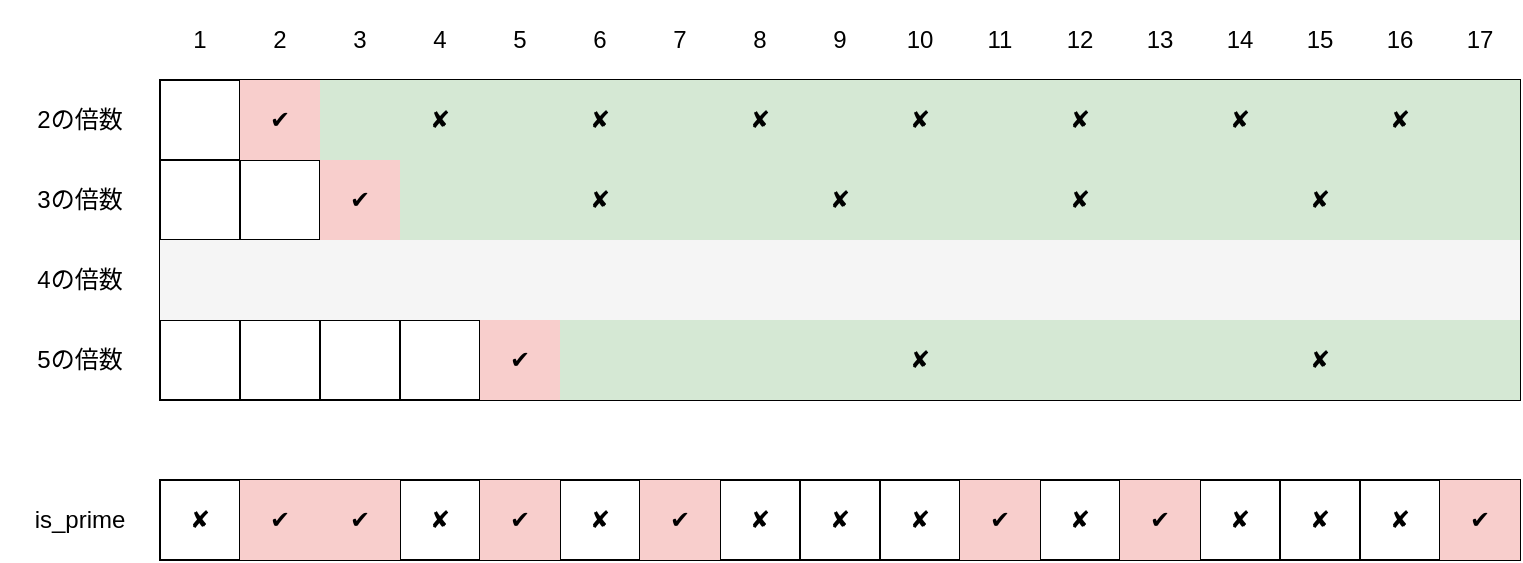 <mxfile version="14.2.9" type="embed">
    <diagram id="l3cg9uylaJTImFwDpk-j" name="ページ1">
        <mxGraphModel dx="997" dy="492" grid="1" gridSize="10" guides="1" tooltips="1" connect="1" arrows="1" fold="1" page="1" pageScale="1" pageWidth="827" pageHeight="1169" math="0" shadow="0">
            <root>
                <mxCell id="0"/>
                <mxCell id="1" parent="0"/>
                <mxCell id="183" value="" style="group" parent="1" vertex="1" connectable="0">
                    <mxGeometry x="120" y="40" width="680" height="40" as="geometry"/>
                </mxCell>
                <mxCell id="181" value="17" style="rounded=0;whiteSpace=wrap;html=1;fillColor=none;strokeColor=none;" parent="183" vertex="1">
                    <mxGeometry x="640" width="40" height="40" as="geometry"/>
                </mxCell>
                <mxCell id="54" value="1" style="rounded=0;whiteSpace=wrap;html=1;fillColor=none;strokeColor=none;" parent="183" vertex="1">
                    <mxGeometry width="40" height="40" as="geometry"/>
                </mxCell>
                <mxCell id="55" value="2" style="rounded=0;whiteSpace=wrap;html=1;fillColor=none;strokeColor=none;" parent="183" vertex="1">
                    <mxGeometry x="40" width="40" height="40" as="geometry"/>
                </mxCell>
                <mxCell id="56" value="3" style="rounded=0;whiteSpace=wrap;html=1;fillColor=none;strokeColor=none;" parent="183" vertex="1">
                    <mxGeometry x="80" width="40" height="40" as="geometry"/>
                </mxCell>
                <mxCell id="57" value="4" style="rounded=0;whiteSpace=wrap;html=1;fillColor=none;strokeColor=none;" parent="183" vertex="1">
                    <mxGeometry x="120" width="40" height="40" as="geometry"/>
                </mxCell>
                <mxCell id="58" value="5" style="rounded=0;whiteSpace=wrap;html=1;fillColor=none;strokeColor=none;" parent="183" vertex="1">
                    <mxGeometry x="160" width="40" height="40" as="geometry"/>
                </mxCell>
                <mxCell id="59" value="6" style="rounded=0;whiteSpace=wrap;html=1;fillColor=none;strokeColor=none;" parent="183" vertex="1">
                    <mxGeometry x="200" width="40" height="40" as="geometry"/>
                </mxCell>
                <mxCell id="60" value="7" style="rounded=0;whiteSpace=wrap;html=1;fillColor=none;strokeColor=none;" parent="183" vertex="1">
                    <mxGeometry x="240" width="40" height="40" as="geometry"/>
                </mxCell>
                <mxCell id="61" value="8" style="rounded=0;whiteSpace=wrap;html=1;fillColor=none;strokeColor=none;" parent="183" vertex="1">
                    <mxGeometry x="280" width="40" height="40" as="geometry"/>
                </mxCell>
                <mxCell id="62" value="9" style="rounded=0;whiteSpace=wrap;html=1;fillColor=none;strokeColor=none;" parent="183" vertex="1">
                    <mxGeometry x="320" width="40" height="40" as="geometry"/>
                </mxCell>
                <mxCell id="63" value="10" style="rounded=0;whiteSpace=wrap;html=1;fillColor=none;strokeColor=none;" parent="183" vertex="1">
                    <mxGeometry x="360" width="40" height="40" as="geometry"/>
                </mxCell>
                <mxCell id="64" value="11" style="rounded=0;whiteSpace=wrap;html=1;fillColor=none;strokeColor=none;" parent="183" vertex="1">
                    <mxGeometry x="400" width="40" height="40" as="geometry"/>
                </mxCell>
                <mxCell id="65" value="12" style="rounded=0;whiteSpace=wrap;html=1;fillColor=none;strokeColor=none;" parent="183" vertex="1">
                    <mxGeometry x="440" width="40" height="40" as="geometry"/>
                </mxCell>
                <mxCell id="66" value="13" style="rounded=0;whiteSpace=wrap;html=1;fillColor=none;strokeColor=none;" parent="183" vertex="1">
                    <mxGeometry x="480" width="40" height="40" as="geometry"/>
                </mxCell>
                <mxCell id="67" value="14" style="rounded=0;whiteSpace=wrap;html=1;fillColor=none;strokeColor=none;" parent="183" vertex="1">
                    <mxGeometry x="520" width="40" height="40" as="geometry"/>
                </mxCell>
                <mxCell id="68" value="15" style="rounded=0;whiteSpace=wrap;html=1;fillColor=none;strokeColor=none;" parent="183" vertex="1">
                    <mxGeometry x="560" width="40" height="40" as="geometry"/>
                </mxCell>
                <mxCell id="69" value="16" style="rounded=0;whiteSpace=wrap;html=1;fillColor=none;strokeColor=none;" parent="183" vertex="1">
                    <mxGeometry x="600" width="40" height="40" as="geometry"/>
                </mxCell>
                <mxCell id="185" value="2の倍数" style="rounded=0;whiteSpace=wrap;html=1;fillColor=none;strokeColor=none;" parent="1" vertex="1">
                    <mxGeometry x="40" y="80" width="80" height="40" as="geometry"/>
                </mxCell>
                <mxCell id="204" value="3の倍数" style="rounded=0;whiteSpace=wrap;html=1;fillColor=none;strokeColor=none;" parent="1" vertex="1">
                    <mxGeometry x="40" y="120" width="80" height="40" as="geometry"/>
                </mxCell>
                <mxCell id="223" value="4の倍数" style="rounded=0;whiteSpace=wrap;html=1;fillColor=none;strokeColor=none;" parent="1" vertex="1">
                    <mxGeometry x="40" y="160" width="80" height="40" as="geometry"/>
                </mxCell>
                <mxCell id="242" value="5の倍数" style="rounded=0;whiteSpace=wrap;html=1;fillColor=none;strokeColor=none;" parent="1" vertex="1">
                    <mxGeometry x="40" y="200" width="80" height="40" as="geometry"/>
                </mxCell>
                <mxCell id="274" value="" style="shape=table;html=1;whiteSpace=wrap;startSize=0;container=1;collapsible=0;childLayout=tableLayout;strokeWidth=1;fontSize=24;" parent="1" vertex="1">
                    <mxGeometry x="120" y="80" width="680" height="160" as="geometry"/>
                </mxCell>
                <mxCell id="279" value="" style="shape=partialRectangle;html=1;whiteSpace=wrap;collapsible=0;dropTarget=0;pointerEvents=0;fillColor=none;top=0;left=0;bottom=0;right=0;points=[[0,0.5],[1,0.5]];portConstraint=eastwest;" parent="274" vertex="1">
                    <mxGeometry width="680" height="40" as="geometry"/>
                </mxCell>
                <mxCell id="280" value="" style="shape=partialRectangle;html=1;whiteSpace=wrap;connectable=0;fillColor=none;top=0;left=0;bottom=0;right=0;overflow=hidden;" parent="279" vertex="1">
                    <mxGeometry width="40" height="40" as="geometry"/>
                </mxCell>
                <mxCell id="281" value="&lt;span&gt;✔&lt;/span&gt;" style="shape=partialRectangle;html=1;whiteSpace=wrap;connectable=0;fillColor=#f8cecc;top=0;left=0;bottom=0;right=0;overflow=hidden;strokeColor=#b85450;" parent="279" vertex="1">
                    <mxGeometry x="40" width="40" height="40" as="geometry"/>
                </mxCell>
                <mxCell id="282" value="" style="shape=partialRectangle;html=1;whiteSpace=wrap;connectable=0;fillColor=#d5e8d4;top=0;left=0;bottom=0;right=0;overflow=hidden;strokeColor=#82b366;" parent="279" vertex="1">
                    <mxGeometry x="80" width="40" height="40" as="geometry"/>
                </mxCell>
                <mxCell id="289" value="✘" style="shape=partialRectangle;html=1;whiteSpace=wrap;connectable=0;fillColor=#d5e8d4;top=0;left=0;bottom=0;right=0;overflow=hidden;strokeColor=#82b366;" parent="279" vertex="1">
                    <mxGeometry x="120" width="40" height="40" as="geometry"/>
                </mxCell>
                <mxCell id="292" style="shape=partialRectangle;html=1;whiteSpace=wrap;connectable=0;fillColor=#d5e8d4;top=0;left=0;bottom=0;right=0;overflow=hidden;strokeColor=#82b366;" parent="279" vertex="1">
                    <mxGeometry x="160" width="40" height="40" as="geometry"/>
                </mxCell>
                <mxCell id="295" value="✘" style="shape=partialRectangle;html=1;whiteSpace=wrap;connectable=0;fillColor=#d5e8d4;top=0;left=0;bottom=0;right=0;overflow=hidden;strokeColor=#82b366;" parent="279" vertex="1">
                    <mxGeometry x="200" width="40" height="40" as="geometry"/>
                </mxCell>
                <mxCell id="298" style="shape=partialRectangle;html=1;whiteSpace=wrap;connectable=0;fillColor=#d5e8d4;top=0;left=0;bottom=0;right=0;overflow=hidden;strokeColor=#82b366;" parent="279" vertex="1">
                    <mxGeometry x="240" width="40" height="40" as="geometry"/>
                </mxCell>
                <mxCell id="301" value="✘" style="shape=partialRectangle;html=1;whiteSpace=wrap;connectable=0;fillColor=#d5e8d4;top=0;left=0;bottom=0;right=0;overflow=hidden;strokeColor=#82b366;" parent="279" vertex="1">
                    <mxGeometry x="280" width="40" height="40" as="geometry"/>
                </mxCell>
                <mxCell id="304" style="shape=partialRectangle;html=1;whiteSpace=wrap;connectable=0;fillColor=#d5e8d4;top=0;left=0;bottom=0;right=0;overflow=hidden;strokeColor=#82b366;" parent="279" vertex="1">
                    <mxGeometry x="320" width="40" height="40" as="geometry"/>
                </mxCell>
                <mxCell id="307" value="✘" style="shape=partialRectangle;html=1;whiteSpace=wrap;connectable=0;fillColor=#d5e8d4;top=0;left=0;bottom=0;right=0;overflow=hidden;strokeColor=#82b366;" parent="279" vertex="1">
                    <mxGeometry x="360" width="40" height="40" as="geometry"/>
                </mxCell>
                <mxCell id="310" style="shape=partialRectangle;html=1;whiteSpace=wrap;connectable=0;fillColor=#d5e8d4;top=0;left=0;bottom=0;right=0;overflow=hidden;strokeColor=#82b366;" parent="279" vertex="1">
                    <mxGeometry x="400" width="40" height="40" as="geometry"/>
                </mxCell>
                <mxCell id="313" value="✘" style="shape=partialRectangle;html=1;whiteSpace=wrap;connectable=0;fillColor=#d5e8d4;top=0;left=0;bottom=0;right=0;overflow=hidden;strokeColor=#82b366;" parent="279" vertex="1">
                    <mxGeometry x="440" width="40" height="40" as="geometry"/>
                </mxCell>
                <mxCell id="316" style="shape=partialRectangle;html=1;whiteSpace=wrap;connectable=0;fillColor=#d5e8d4;top=0;left=0;bottom=0;right=0;overflow=hidden;strokeColor=#82b366;" parent="279" vertex="1">
                    <mxGeometry x="480" width="40" height="40" as="geometry"/>
                </mxCell>
                <mxCell id="319" value="✘" style="shape=partialRectangle;html=1;whiteSpace=wrap;connectable=0;fillColor=#d5e8d4;top=0;left=0;bottom=0;right=0;overflow=hidden;strokeColor=#82b366;" parent="279" vertex="1">
                    <mxGeometry x="520" width="40" height="40" as="geometry"/>
                </mxCell>
                <mxCell id="322" style="shape=partialRectangle;html=1;whiteSpace=wrap;connectable=0;fillColor=#d5e8d4;top=0;left=0;bottom=0;right=0;overflow=hidden;strokeColor=#82b366;" parent="279" vertex="1">
                    <mxGeometry x="560" width="40" height="40" as="geometry"/>
                </mxCell>
                <mxCell id="325" value="✘" style="shape=partialRectangle;html=1;whiteSpace=wrap;connectable=0;fillColor=#d5e8d4;top=0;left=0;bottom=0;right=0;overflow=hidden;strokeColor=#82b366;" parent="279" vertex="1">
                    <mxGeometry x="600" width="40" height="40" as="geometry"/>
                </mxCell>
                <mxCell id="328" style="shape=partialRectangle;html=1;whiteSpace=wrap;connectable=0;fillColor=#d5e8d4;top=0;left=0;bottom=0;right=0;overflow=hidden;strokeColor=#82b366;" parent="279" vertex="1">
                    <mxGeometry x="640" width="40" height="40" as="geometry"/>
                </mxCell>
                <mxCell id="283" value="" style="shape=partialRectangle;html=1;whiteSpace=wrap;collapsible=0;dropTarget=0;pointerEvents=0;fillColor=none;top=0;left=0;bottom=0;right=0;points=[[0,0.5],[1,0.5]];portConstraint=eastwest;" parent="274" vertex="1">
                    <mxGeometry y="40" width="680" height="40" as="geometry"/>
                </mxCell>
                <mxCell id="284" value="" style="shape=partialRectangle;html=1;whiteSpace=wrap;connectable=0;fillColor=none;top=0;left=0;bottom=0;right=0;overflow=hidden;" parent="283" vertex="1">
                    <mxGeometry width="40" height="40" as="geometry"/>
                </mxCell>
                <mxCell id="285" value="" style="shape=partialRectangle;html=1;whiteSpace=wrap;connectable=0;fillColor=none;top=0;left=0;bottom=0;right=0;overflow=hidden;" parent="283" vertex="1">
                    <mxGeometry x="40" width="40" height="40" as="geometry"/>
                </mxCell>
                <mxCell id="286" value="&lt;span&gt;✔&lt;/span&gt;" style="shape=partialRectangle;html=1;whiteSpace=wrap;connectable=0;fillColor=#f8cecc;top=0;left=0;bottom=0;right=0;overflow=hidden;strokeColor=#b85450;" parent="283" vertex="1">
                    <mxGeometry x="80" width="40" height="40" as="geometry"/>
                </mxCell>
                <mxCell id="290" style="shape=partialRectangle;html=1;whiteSpace=wrap;connectable=0;fillColor=#d5e8d4;top=0;left=0;bottom=0;right=0;overflow=hidden;strokeColor=#82b366;" parent="283" vertex="1">
                    <mxGeometry x="120" width="40" height="40" as="geometry"/>
                </mxCell>
                <mxCell id="293" style="shape=partialRectangle;html=1;whiteSpace=wrap;connectable=0;fillColor=#d5e8d4;top=0;left=0;bottom=0;right=0;overflow=hidden;strokeColor=#82b366;" parent="283" vertex="1">
                    <mxGeometry x="160" width="40" height="40" as="geometry"/>
                </mxCell>
                <mxCell id="296" value="✘" style="shape=partialRectangle;html=1;whiteSpace=wrap;connectable=0;fillColor=#d5e8d4;top=0;left=0;bottom=0;right=0;overflow=hidden;strokeColor=#82b366;" parent="283" vertex="1">
                    <mxGeometry x="200" width="40" height="40" as="geometry"/>
                </mxCell>
                <mxCell id="299" style="shape=partialRectangle;html=1;whiteSpace=wrap;connectable=0;fillColor=#d5e8d4;top=0;left=0;bottom=0;right=0;overflow=hidden;strokeColor=#82b366;" parent="283" vertex="1">
                    <mxGeometry x="240" width="40" height="40" as="geometry"/>
                </mxCell>
                <mxCell id="302" style="shape=partialRectangle;html=1;whiteSpace=wrap;connectable=0;fillColor=#d5e8d4;top=0;left=0;bottom=0;right=0;overflow=hidden;strokeColor=#82b366;" parent="283" vertex="1">
                    <mxGeometry x="280" width="40" height="40" as="geometry"/>
                </mxCell>
                <mxCell id="305" value="✘" style="shape=partialRectangle;html=1;whiteSpace=wrap;connectable=0;fillColor=#d5e8d4;top=0;left=0;bottom=0;right=0;overflow=hidden;strokeColor=#82b366;" parent="283" vertex="1">
                    <mxGeometry x="320" width="40" height="40" as="geometry"/>
                </mxCell>
                <mxCell id="308" style="shape=partialRectangle;html=1;whiteSpace=wrap;connectable=0;fillColor=#d5e8d4;top=0;left=0;bottom=0;right=0;overflow=hidden;strokeColor=#82b366;" parent="283" vertex="1">
                    <mxGeometry x="360" width="40" height="40" as="geometry"/>
                </mxCell>
                <mxCell id="311" style="shape=partialRectangle;html=1;whiteSpace=wrap;connectable=0;fillColor=#d5e8d4;top=0;left=0;bottom=0;right=0;overflow=hidden;strokeColor=#82b366;" parent="283" vertex="1">
                    <mxGeometry x="400" width="40" height="40" as="geometry"/>
                </mxCell>
                <mxCell id="314" value="✘" style="shape=partialRectangle;html=1;whiteSpace=wrap;connectable=0;fillColor=#d5e8d4;top=0;left=0;bottom=0;right=0;overflow=hidden;strokeColor=#82b366;" parent="283" vertex="1">
                    <mxGeometry x="440" width="40" height="40" as="geometry"/>
                </mxCell>
                <mxCell id="317" style="shape=partialRectangle;html=1;whiteSpace=wrap;connectable=0;fillColor=#d5e8d4;top=0;left=0;bottom=0;right=0;overflow=hidden;strokeColor=#82b366;" parent="283" vertex="1">
                    <mxGeometry x="480" width="40" height="40" as="geometry"/>
                </mxCell>
                <mxCell id="320" style="shape=partialRectangle;html=1;whiteSpace=wrap;connectable=0;fillColor=#d5e8d4;top=0;left=0;bottom=0;right=0;overflow=hidden;strokeColor=#82b366;" parent="283" vertex="1">
                    <mxGeometry x="520" width="40" height="40" as="geometry"/>
                </mxCell>
                <mxCell id="323" value="✘" style="shape=partialRectangle;html=1;whiteSpace=wrap;connectable=0;fillColor=#d5e8d4;top=0;left=0;bottom=0;right=0;overflow=hidden;strokeColor=#82b366;" parent="283" vertex="1">
                    <mxGeometry x="560" width="40" height="40" as="geometry"/>
                </mxCell>
                <mxCell id="326" style="shape=partialRectangle;html=1;whiteSpace=wrap;connectable=0;fillColor=#d5e8d4;top=0;left=0;bottom=0;right=0;overflow=hidden;strokeColor=#82b366;" parent="283" vertex="1">
                    <mxGeometry x="600" width="40" height="40" as="geometry"/>
                </mxCell>
                <mxCell id="329" style="shape=partialRectangle;html=1;whiteSpace=wrap;connectable=0;fillColor=#d5e8d4;top=0;left=0;bottom=0;right=0;overflow=hidden;strokeColor=#82b366;" parent="283" vertex="1">
                    <mxGeometry x="640" width="40" height="40" as="geometry"/>
                </mxCell>
                <mxCell id="333" style="shape=partialRectangle;html=1;whiteSpace=wrap;collapsible=0;dropTarget=0;pointerEvents=0;fillColor=none;top=0;left=0;bottom=0;right=0;points=[[0,0.5],[1,0.5]];portConstraint=eastwest;" parent="274" vertex="1">
                    <mxGeometry y="80" width="680" height="40" as="geometry"/>
                </mxCell>
                <mxCell id="334" style="shape=partialRectangle;html=1;whiteSpace=wrap;connectable=0;fillColor=#f5f5f5;top=0;left=0;bottom=0;right=0;overflow=hidden;strokeColor=#666666;fontColor=#333333;" parent="333" vertex="1">
                    <mxGeometry width="40" height="40" as="geometry"/>
                </mxCell>
                <mxCell id="335" style="shape=partialRectangle;html=1;whiteSpace=wrap;connectable=0;fillColor=#f5f5f5;top=0;left=0;bottom=0;right=0;overflow=hidden;strokeColor=#666666;fontColor=#333333;" parent="333" vertex="1">
                    <mxGeometry x="40" width="40" height="40" as="geometry"/>
                </mxCell>
                <mxCell id="336" style="shape=partialRectangle;html=1;whiteSpace=wrap;connectable=0;fillColor=#f5f5f5;top=0;left=0;bottom=0;right=0;overflow=hidden;strokeColor=#666666;fontColor=#333333;" parent="333" vertex="1">
                    <mxGeometry x="80" width="40" height="40" as="geometry"/>
                </mxCell>
                <mxCell id="337" value="" style="shape=partialRectangle;html=1;whiteSpace=wrap;connectable=0;fillColor=#f5f5f5;top=0;left=0;bottom=0;right=0;overflow=hidden;strokeColor=#666666;fontColor=#333333;" parent="333" vertex="1">
                    <mxGeometry x="120" width="40" height="40" as="geometry"/>
                </mxCell>
                <mxCell id="338" style="shape=partialRectangle;html=1;whiteSpace=wrap;connectable=0;fillColor=#f5f5f5;top=0;left=0;bottom=0;right=0;overflow=hidden;strokeColor=#666666;fontColor=#333333;" parent="333" vertex="1">
                    <mxGeometry x="160" width="40" height="40" as="geometry"/>
                </mxCell>
                <mxCell id="339" style="shape=partialRectangle;html=1;whiteSpace=wrap;connectable=0;fillColor=#f5f5f5;top=0;left=0;bottom=0;right=0;overflow=hidden;strokeColor=#666666;fontColor=#333333;" parent="333" vertex="1">
                    <mxGeometry x="200" width="40" height="40" as="geometry"/>
                </mxCell>
                <mxCell id="340" style="shape=partialRectangle;html=1;whiteSpace=wrap;connectable=0;fillColor=#f5f5f5;top=0;left=0;bottom=0;right=0;overflow=hidden;strokeColor=#666666;fontColor=#333333;" parent="333" vertex="1">
                    <mxGeometry x="240" width="40" height="40" as="geometry"/>
                </mxCell>
                <mxCell id="341" value="" style="shape=partialRectangle;html=1;whiteSpace=wrap;connectable=0;fillColor=#f5f5f5;top=0;left=0;bottom=0;right=0;overflow=hidden;strokeColor=#666666;fontColor=#333333;" parent="333" vertex="1">
                    <mxGeometry x="280" width="40" height="40" as="geometry"/>
                </mxCell>
                <mxCell id="342" style="shape=partialRectangle;html=1;whiteSpace=wrap;connectable=0;fillColor=#f5f5f5;top=0;left=0;bottom=0;right=0;overflow=hidden;strokeColor=#666666;fontColor=#333333;" parent="333" vertex="1">
                    <mxGeometry x="320" width="40" height="40" as="geometry"/>
                </mxCell>
                <mxCell id="343" style="shape=partialRectangle;html=1;whiteSpace=wrap;connectable=0;fillColor=#f5f5f5;top=0;left=0;bottom=0;right=0;overflow=hidden;strokeColor=#666666;fontColor=#333333;" parent="333" vertex="1">
                    <mxGeometry x="360" width="40" height="40" as="geometry"/>
                </mxCell>
                <mxCell id="344" style="shape=partialRectangle;html=1;whiteSpace=wrap;connectable=0;fillColor=#f5f5f5;top=0;left=0;bottom=0;right=0;overflow=hidden;strokeColor=#666666;fontColor=#333333;" parent="333" vertex="1">
                    <mxGeometry x="400" width="40" height="40" as="geometry"/>
                </mxCell>
                <mxCell id="345" value="" style="shape=partialRectangle;html=1;whiteSpace=wrap;connectable=0;fillColor=#f5f5f5;top=0;left=0;bottom=0;right=0;overflow=hidden;strokeColor=#666666;fontColor=#333333;" parent="333" vertex="1">
                    <mxGeometry x="440" width="40" height="40" as="geometry"/>
                </mxCell>
                <mxCell id="346" style="shape=partialRectangle;html=1;whiteSpace=wrap;connectable=0;fillColor=#f5f5f5;top=0;left=0;bottom=0;right=0;overflow=hidden;strokeColor=#666666;fontColor=#333333;" parent="333" vertex="1">
                    <mxGeometry x="480" width="40" height="40" as="geometry"/>
                </mxCell>
                <mxCell id="347" style="shape=partialRectangle;html=1;whiteSpace=wrap;connectable=0;fillColor=#f5f5f5;top=0;left=0;bottom=0;right=0;overflow=hidden;strokeColor=#666666;fontColor=#333333;" parent="333" vertex="1">
                    <mxGeometry x="520" width="40" height="40" as="geometry"/>
                </mxCell>
                <mxCell id="348" style="shape=partialRectangle;html=1;whiteSpace=wrap;connectable=0;fillColor=#f5f5f5;top=0;left=0;bottom=0;right=0;overflow=hidden;strokeColor=#666666;fontColor=#333333;" parent="333" vertex="1">
                    <mxGeometry x="560" width="40" height="40" as="geometry"/>
                </mxCell>
                <mxCell id="349" value="" style="shape=partialRectangle;html=1;whiteSpace=wrap;connectable=0;fillColor=#f5f5f5;top=0;left=0;bottom=0;right=0;overflow=hidden;strokeColor=#666666;fontColor=#333333;" parent="333" vertex="1">
                    <mxGeometry x="600" width="40" height="40" as="geometry"/>
                </mxCell>
                <mxCell id="350" style="shape=partialRectangle;html=1;whiteSpace=wrap;connectable=0;fillColor=#f5f5f5;top=0;left=0;bottom=0;right=0;overflow=hidden;strokeColor=#666666;fontColor=#333333;" parent="333" vertex="1">
                    <mxGeometry x="640" width="40" height="40" as="geometry"/>
                </mxCell>
                <mxCell id="351" style="shape=partialRectangle;html=1;whiteSpace=wrap;collapsible=0;dropTarget=0;pointerEvents=0;fillColor=none;top=0;left=0;bottom=0;right=0;points=[[0,0.5],[1,0.5]];portConstraint=eastwest;" parent="274" vertex="1">
                    <mxGeometry y="120" width="680" height="40" as="geometry"/>
                </mxCell>
                <mxCell id="352" style="shape=partialRectangle;html=1;whiteSpace=wrap;connectable=0;fillColor=none;top=0;left=0;bottom=0;right=0;overflow=hidden;" parent="351" vertex="1">
                    <mxGeometry width="40" height="40" as="geometry"/>
                </mxCell>
                <mxCell id="353" style="shape=partialRectangle;html=1;whiteSpace=wrap;connectable=0;fillColor=none;top=0;left=0;bottom=0;right=0;overflow=hidden;" parent="351" vertex="1">
                    <mxGeometry x="40" width="40" height="40" as="geometry"/>
                </mxCell>
                <mxCell id="354" style="shape=partialRectangle;html=1;whiteSpace=wrap;connectable=0;fillColor=none;top=0;left=0;bottom=0;right=0;overflow=hidden;" parent="351" vertex="1">
                    <mxGeometry x="80" width="40" height="40" as="geometry"/>
                </mxCell>
                <mxCell id="355" style="shape=partialRectangle;html=1;whiteSpace=wrap;connectable=0;fillColor=none;top=0;left=0;bottom=0;right=0;overflow=hidden;" parent="351" vertex="1">
                    <mxGeometry x="120" width="40" height="40" as="geometry"/>
                </mxCell>
                <mxCell id="356" value="&lt;span&gt;✔&lt;/span&gt;" style="shape=partialRectangle;html=1;whiteSpace=wrap;connectable=0;fillColor=#f8cecc;top=0;left=0;bottom=0;right=0;overflow=hidden;strokeColor=#b85450;" parent="351" vertex="1">
                    <mxGeometry x="160" width="40" height="40" as="geometry"/>
                </mxCell>
                <mxCell id="357" style="shape=partialRectangle;html=1;whiteSpace=wrap;connectable=0;fillColor=#d5e8d4;top=0;left=0;bottom=0;right=0;overflow=hidden;strokeColor=#82b366;" parent="351" vertex="1">
                    <mxGeometry x="200" width="40" height="40" as="geometry"/>
                </mxCell>
                <mxCell id="358" style="shape=partialRectangle;html=1;whiteSpace=wrap;connectable=0;fillColor=#d5e8d4;top=0;left=0;bottom=0;right=0;overflow=hidden;strokeColor=#82b366;" parent="351" vertex="1">
                    <mxGeometry x="240" width="40" height="40" as="geometry"/>
                </mxCell>
                <mxCell id="359" style="shape=partialRectangle;html=1;whiteSpace=wrap;connectable=0;fillColor=#d5e8d4;top=0;left=0;bottom=0;right=0;overflow=hidden;strokeColor=#82b366;" parent="351" vertex="1">
                    <mxGeometry x="280" width="40" height="40" as="geometry"/>
                </mxCell>
                <mxCell id="360" style="shape=partialRectangle;html=1;whiteSpace=wrap;connectable=0;fillColor=#d5e8d4;top=0;left=0;bottom=0;right=0;overflow=hidden;strokeColor=#82b366;" parent="351" vertex="1">
                    <mxGeometry x="320" width="40" height="40" as="geometry"/>
                </mxCell>
                <mxCell id="361" value="✘" style="shape=partialRectangle;html=1;whiteSpace=wrap;connectable=0;fillColor=#d5e8d4;top=0;left=0;bottom=0;right=0;overflow=hidden;strokeColor=#82b366;" parent="351" vertex="1">
                    <mxGeometry x="360" width="40" height="40" as="geometry"/>
                </mxCell>
                <mxCell id="362" style="shape=partialRectangle;html=1;whiteSpace=wrap;connectable=0;fillColor=#d5e8d4;top=0;left=0;bottom=0;right=0;overflow=hidden;strokeColor=#82b366;" parent="351" vertex="1">
                    <mxGeometry x="400" width="40" height="40" as="geometry"/>
                </mxCell>
                <mxCell id="363" style="shape=partialRectangle;html=1;whiteSpace=wrap;connectable=0;fillColor=#d5e8d4;top=0;left=0;bottom=0;right=0;overflow=hidden;strokeColor=#82b366;" parent="351" vertex="1">
                    <mxGeometry x="440" width="40" height="40" as="geometry"/>
                </mxCell>
                <mxCell id="364" style="shape=partialRectangle;html=1;whiteSpace=wrap;connectable=0;fillColor=#d5e8d4;top=0;left=0;bottom=0;right=0;overflow=hidden;strokeColor=#82b366;" parent="351" vertex="1">
                    <mxGeometry x="480" width="40" height="40" as="geometry"/>
                </mxCell>
                <mxCell id="365" style="shape=partialRectangle;html=1;whiteSpace=wrap;connectable=0;fillColor=#d5e8d4;top=0;left=0;bottom=0;right=0;overflow=hidden;strokeColor=#82b366;" parent="351" vertex="1">
                    <mxGeometry x="520" width="40" height="40" as="geometry"/>
                </mxCell>
                <mxCell id="366" value="✘" style="shape=partialRectangle;html=1;whiteSpace=wrap;connectable=0;fillColor=#d5e8d4;top=0;left=0;bottom=0;right=0;overflow=hidden;strokeColor=#82b366;" parent="351" vertex="1">
                    <mxGeometry x="560" width="40" height="40" as="geometry"/>
                </mxCell>
                <mxCell id="367" style="shape=partialRectangle;html=1;whiteSpace=wrap;connectable=0;fillColor=#d5e8d4;top=0;left=0;bottom=0;right=0;overflow=hidden;strokeColor=#82b366;" parent="351" vertex="1">
                    <mxGeometry x="600" width="40" height="40" as="geometry"/>
                </mxCell>
                <mxCell id="368" style="shape=partialRectangle;html=1;whiteSpace=wrap;connectable=0;fillColor=#d5e8d4;top=0;left=0;bottom=0;right=0;overflow=hidden;strokeColor=#82b366;" parent="351" vertex="1">
                    <mxGeometry x="640" width="40" height="40" as="geometry"/>
                </mxCell>
                <mxCell id="573" value="is_prime" style="rounded=0;whiteSpace=wrap;html=1;fillColor=none;strokeColor=none;" vertex="1" parent="1">
                    <mxGeometry x="40" y="280" width="80" height="40" as="geometry"/>
                </mxCell>
                <mxCell id="592" value="" style="shape=table;html=1;whiteSpace=wrap;startSize=0;container=1;collapsible=0;childLayout=tableLayout;" vertex="1" parent="1">
                    <mxGeometry x="120" y="280" width="680" height="40" as="geometry"/>
                </mxCell>
                <mxCell id="593" value="" style="shape=partialRectangle;html=1;whiteSpace=wrap;collapsible=0;dropTarget=0;pointerEvents=0;fillColor=none;top=0;left=0;bottom=0;right=0;points=[[0,0.5],[1,0.5]];portConstraint=eastwest;" vertex="1" parent="592">
                    <mxGeometry width="680" height="40" as="geometry"/>
                </mxCell>
                <mxCell id="594" value="&lt;span&gt;✘&lt;/span&gt;" style="shape=partialRectangle;html=1;whiteSpace=wrap;connectable=0;fillColor=none;top=0;left=0;bottom=0;right=0;overflow=hidden;" vertex="1" parent="593">
                    <mxGeometry width="40" height="40" as="geometry"/>
                </mxCell>
                <mxCell id="595" value="&lt;span&gt;✔&lt;/span&gt;" style="shape=partialRectangle;html=1;whiteSpace=wrap;connectable=0;fillColor=#f8cecc;top=0;left=0;bottom=0;right=0;overflow=hidden;strokeColor=#b85450;" vertex="1" parent="593">
                    <mxGeometry x="40" width="40" height="40" as="geometry"/>
                </mxCell>
                <mxCell id="596" value="&lt;span&gt;✔&lt;/span&gt;" style="shape=partialRectangle;html=1;whiteSpace=wrap;connectable=0;fillColor=#f8cecc;top=0;left=0;bottom=0;right=0;overflow=hidden;strokeColor=#b85450;" vertex="1" parent="593">
                    <mxGeometry x="80" width="40" height="40" as="geometry"/>
                </mxCell>
                <mxCell id="605" value="&lt;span&gt;✘&lt;/span&gt;" style="shape=partialRectangle;html=1;whiteSpace=wrap;connectable=0;fillColor=none;top=0;left=0;bottom=0;right=0;overflow=hidden;" vertex="1" parent="593">
                    <mxGeometry x="120" width="40" height="40" as="geometry"/>
                </mxCell>
                <mxCell id="606" value="&lt;span&gt;✔&lt;/span&gt;" style="shape=partialRectangle;html=1;whiteSpace=wrap;connectable=0;fillColor=#f8cecc;top=0;left=0;bottom=0;right=0;overflow=hidden;strokeColor=#b85450;" vertex="1" parent="593">
                    <mxGeometry x="160" width="40" height="40" as="geometry"/>
                </mxCell>
                <mxCell id="607" value="&lt;span&gt;✘&lt;/span&gt;" style="shape=partialRectangle;html=1;whiteSpace=wrap;connectable=0;fillColor=none;top=0;left=0;bottom=0;right=0;overflow=hidden;" vertex="1" parent="593">
                    <mxGeometry x="200" width="40" height="40" as="geometry"/>
                </mxCell>
                <mxCell id="608" value="&lt;span&gt;✔&lt;/span&gt;" style="shape=partialRectangle;html=1;whiteSpace=wrap;connectable=0;fillColor=#f8cecc;top=0;left=0;bottom=0;right=0;overflow=hidden;strokeColor=#b85450;" vertex="1" parent="593">
                    <mxGeometry x="240" width="40" height="40" as="geometry"/>
                </mxCell>
                <mxCell id="609" value="&lt;span&gt;✘&lt;/span&gt;" style="shape=partialRectangle;html=1;whiteSpace=wrap;connectable=0;fillColor=none;top=0;left=0;bottom=0;right=0;overflow=hidden;" vertex="1" parent="593">
                    <mxGeometry x="280" width="40" height="40" as="geometry"/>
                </mxCell>
                <mxCell id="610" value="&lt;span&gt;✘&lt;/span&gt;" style="shape=partialRectangle;html=1;whiteSpace=wrap;connectable=0;fillColor=none;top=0;left=0;bottom=0;right=0;overflow=hidden;" vertex="1" parent="593">
                    <mxGeometry x="320" width="40" height="40" as="geometry"/>
                </mxCell>
                <mxCell id="611" value="&lt;span&gt;✘&lt;/span&gt;" style="shape=partialRectangle;html=1;whiteSpace=wrap;connectable=0;fillColor=none;top=0;left=0;bottom=0;right=0;overflow=hidden;" vertex="1" parent="593">
                    <mxGeometry x="360" width="40" height="40" as="geometry"/>
                </mxCell>
                <mxCell id="612" value="&lt;span&gt;✔&lt;/span&gt;" style="shape=partialRectangle;html=1;whiteSpace=wrap;connectable=0;fillColor=#f8cecc;top=0;left=0;bottom=0;right=0;overflow=hidden;strokeColor=#b85450;" vertex="1" parent="593">
                    <mxGeometry x="400" width="40" height="40" as="geometry"/>
                </mxCell>
                <mxCell id="613" value="&lt;span&gt;✘&lt;/span&gt;" style="shape=partialRectangle;html=1;whiteSpace=wrap;connectable=0;fillColor=none;top=0;left=0;bottom=0;right=0;overflow=hidden;" vertex="1" parent="593">
                    <mxGeometry x="440" width="40" height="40" as="geometry"/>
                </mxCell>
                <mxCell id="614" value="&lt;span&gt;✔&lt;/span&gt;" style="shape=partialRectangle;html=1;whiteSpace=wrap;connectable=0;fillColor=#f8cecc;top=0;left=0;bottom=0;right=0;overflow=hidden;strokeColor=#b85450;" vertex="1" parent="593">
                    <mxGeometry x="480" width="40" height="40" as="geometry"/>
                </mxCell>
                <mxCell id="615" value="&lt;span&gt;✘&lt;/span&gt;" style="shape=partialRectangle;html=1;whiteSpace=wrap;connectable=0;fillColor=none;top=0;left=0;bottom=0;right=0;overflow=hidden;" vertex="1" parent="593">
                    <mxGeometry x="520" width="40" height="40" as="geometry"/>
                </mxCell>
                <mxCell id="616" value="&lt;span&gt;✘&lt;/span&gt;" style="shape=partialRectangle;html=1;whiteSpace=wrap;connectable=0;fillColor=none;top=0;left=0;bottom=0;right=0;overflow=hidden;" vertex="1" parent="593">
                    <mxGeometry x="560" width="40" height="40" as="geometry"/>
                </mxCell>
                <mxCell id="617" value="&lt;span&gt;✘&lt;/span&gt;" style="shape=partialRectangle;html=1;whiteSpace=wrap;connectable=0;fillColor=none;top=0;left=0;bottom=0;right=0;overflow=hidden;" vertex="1" parent="593">
                    <mxGeometry x="600" width="40" height="40" as="geometry"/>
                </mxCell>
                <mxCell id="618" value="&lt;span&gt;✔&lt;/span&gt;" style="shape=partialRectangle;html=1;whiteSpace=wrap;connectable=0;fillColor=#f8cecc;top=0;left=0;bottom=0;right=0;overflow=hidden;strokeColor=#b85450;" vertex="1" parent="593">
                    <mxGeometry x="640" width="40" height="40" as="geometry"/>
                </mxCell>
            </root>
        </mxGraphModel>
    </diagram>
</mxfile>